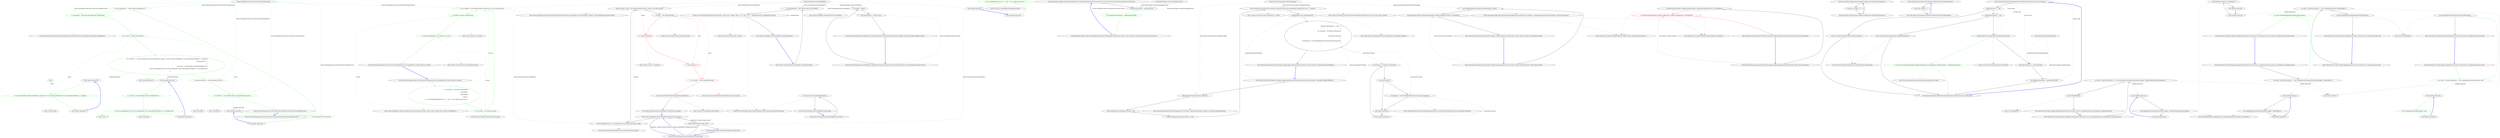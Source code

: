 digraph  {
d1 [cluster="Nancy.ViewEngines.Razor.Tests.RazorViewCompilerFixture.RazorViewCompilerFixture()", color=green, community=0, label="16: this.configuration = A.Fake<IRazorConfiguration>()", span="16-16"];
d41 [label="Nancy.ViewEngines.Razor.Tests.RazorViewCompilerFixture", span=""];
d0 [cluster="Nancy.ViewEngines.Razor.Tests.RazorViewCompilerFixture.RazorViewCompilerFixture()", label="Entry Nancy.ViewEngines.Razor.Tests.RazorViewCompilerFixture.RazorViewCompilerFixture()", span="14-14"];
d2 [cluster="Nancy.ViewEngines.Razor.Tests.RazorViewCompilerFixture.RazorViewCompilerFixture()", color=green, community=0, label="21: this.engine = new RazorViewEngine(this.configuration)", span="17-17"];
d8 [cluster="Unk.>", label="Entry Unk.>", span=""];
d3 [cluster="Nancy.ViewEngines.Razor.Tests.RazorViewCompilerFixture.RazorViewCompilerFixture()", color=green, community=0, label="16: var cache = A.Fake<IViewCache>()", span="19-19"];
d9 [cluster="Nancy.ViewEngines.Razor.RazorViewEngine.RazorViewEngine(Nancy.ViewEngines.Razor.IRazorConfiguration)", label="Entry Nancy.ViewEngines.Razor.RazorViewEngine.RazorViewEngine(Nancy.ViewEngines.Razor.IRazorConfiguration)", span="34-34"];
d4 [cluster="Nancy.ViewEngines.Razor.Tests.RazorViewCompilerFixture.RazorViewCompilerFixture()", color=green, community=0, label="14: A.CallTo(() => cache.GetOrAdd(A<ViewLocationResult>.Ignored, A<Func<ViewLocationResult, Func<NancyRazorViewBase>>>.Ignored))\r\n                .ReturnsLazily(x =>\r\n                {\r\n                    var result = x.GetArgument<ViewLocationResult>(0);\r\n                    return x.GetArgument<Func<ViewLocationResult, Func<NancyRazorViewBase>>>(1).Invoke(result);\r\n                })", span="20-25"];
d14 [cluster="lambda expression", color=green, community=0, label="15: cache.GetOrAdd(A<ViewLocationResult>.Ignored, A<Func<ViewLocationResult, Func<NancyRazorViewBase>>>.Ignored)", span="20-20"];
d6 [cluster="Nancy.ViewEngines.Razor.Tests.RazorViewCompilerFixture.RazorViewCompilerFixture()", color=green, community=0, label="10: A.CallTo(() => this.renderContext.ViewCache).Returns(cache)", span="28-28"];
d5 [cluster="Nancy.ViewEngines.Razor.Tests.RazorViewCompilerFixture.RazorViewCompilerFixture()", color=green, community=0, label="7: this.renderContext = A.Fake<IRenderContext>()", span="27-27"];
d10 [cluster="Unk.CallTo", label="Entry Unk.CallTo", span=""];
d11 [cluster="Unk.ReturnsLazily", label="Entry Unk.ReturnsLazily", span=""];
d13 [cluster="lambda expression", label="Entry lambda expression", span="20-20"];
d17 [cluster="lambda expression", label="Entry lambda expression", span="21-25"];
d42 [label=cache, span=""];
d15 [cluster="lambda expression", label="Exit lambda expression", span="20-20"];
d16 [cluster="Unk.GetOrAdd", label="Entry Unk.GetOrAdd", span=""];
d7 [cluster="Nancy.ViewEngines.Razor.Tests.RazorViewCompilerFixture.RazorViewCompilerFixture()", label="Exit Nancy.ViewEngines.Razor.Tests.RazorViewCompilerFixture.RazorViewCompilerFixture()", span="14-14"];
d12 [cluster="Unk.Returns", label="Entry Unk.Returns", span=""];
d22 [cluster="lambda expression", label="Entry lambda expression", span="28-28"];
d18 [cluster="lambda expression", color=green, community=0, label="4: var result = x.GetArgument<ViewLocationResult>(0)", span="23-23"];
d19 [cluster="lambda expression", color=green, community=0, label="4: return x.GetArgument<Func<ViewLocationResult, Func<NancyRazorViewBase>>>(1).Invoke(result);", span="24-24"];
d20 [cluster="lambda expression", label="Exit lambda expression", span="21-25"];
d21 [cluster="Unk.Invoke", label="Entry Unk.Invoke", span=""];
d23 [cluster="lambda expression", color=green, community=0, label="5: this.renderContext.ViewCache", span="28-28"];
d24 [cluster="lambda expression", label="Exit lambda expression", span="28-28"];
d26 [cluster="Nancy.ViewEngines.Razor.Tests.RazorViewCompilerFixture.GetCompiledView_should_render_to_stream()", color=green, community=0, label="2: var location = new ViewLocationResult(\r\n                string.Empty,\r\n                string.Empty,\r\n                ''cshtml'',\r\n                () => new StringReader(@''@{var x = ''''test'''';}<h1>Hello Mr. @x</h1>'')\r\n            )", span="35-40"];
d25 [cluster="Nancy.ViewEngines.Razor.Tests.RazorViewCompilerFixture.GetCompiledView_should_render_to_stream()", label="Entry Nancy.ViewEngines.Razor.Tests.RazorViewCompilerFixture.GetCompiledView_should_render_to_stream()", span="32-32"];
d27 [cluster="Nancy.ViewEngines.Razor.Tests.RazorViewCompilerFixture.GetCompiledView_should_render_to_stream()", color=green, community=0, label="12: var stream = new MemoryStream()", span="42-42"];
d32 [cluster="Nancy.ViewEngines.ViewLocationResult.ViewLocationResult(string, string, string, System.Func<System.IO.TextReader>)", label="Entry Nancy.ViewEngines.ViewLocationResult.ViewLocationResult(string, string, string, System.Func<System.IO.TextReader>)", span="17-17"];
d28 [cluster="Nancy.ViewEngines.Razor.Tests.RazorViewCompilerFixture.GetCompiledView_should_render_to_stream()", color=green, community=0, label="22: var response = this.engine.RenderView(location, null, this.renderContext)", span="45-45"];
d33 [cluster="System.IO.MemoryStream.MemoryStream()", label="Entry System.IO.MemoryStream.MemoryStream()", span="0-0"];
d29 [cluster="Nancy.ViewEngines.Razor.Tests.RazorViewCompilerFixture.GetCompiledView_should_render_to_stream()", color=green, community=0, label="13: response.Contents.Invoke(stream)", span="46-46"];
d30 [cluster="Nancy.ViewEngines.Razor.Tests.RazorViewCompilerFixture.GetCompiledView_should_render_to_stream()", color=green, community=0, label="22: stream.ShouldEqual(''<h1>Hello Mr. test</h1>'')", span="49-49"];
d34 [cluster="Nancy.ViewEngines.Razor.RazorViewEngine.RenderView(Nancy.ViewEngines.ViewLocationResult, dynamic, Nancy.ViewEngines.IRenderContext)", label="Entry Nancy.ViewEngines.Razor.RazorViewEngine.RenderView(Nancy.ViewEngines.ViewLocationResult, dynamic, Nancy.ViewEngines.IRenderContext)", span="197-197"];
d35 [cluster="System.Action<T>.Invoke(T)", label="Entry System.Action<T>.Invoke(T)", span="0-0"];
d31 [cluster="Nancy.ViewEngines.Razor.Tests.RazorViewCompilerFixture.GetCompiledView_should_render_to_stream()", label="Exit Nancy.ViewEngines.Razor.Tests.RazorViewCompilerFixture.GetCompiledView_should_render_to_stream()", span="32-32"];
d36 [cluster="System.IO.MemoryStream.ShouldEqual(string)", label="Entry System.IO.MemoryStream.ShouldEqual(string)", span="162-162"];
d38 [cluster="lambda expression", color=green, community=0, label="2: new StringReader(@''@{var x = ''''test'''';}<h1>Hello Mr. @x</h1>'')", span="39-39"];
d37 [cluster="lambda expression", label="Entry lambda expression", span="39-39"];
d39 [cluster="lambda expression", label="Exit lambda expression", span="39-39"];
d40 [cluster="System.IO.StringReader.StringReader(string)", label="Entry System.IO.StringReader.StringReader(string)", span="0-0"];
m0_0 [cluster="Nancy.Bootstrapper.CollectionTypeRegistration.CollectionTypeRegistration(System.Type, System.Collections.Generic.IEnumerable<System.Type>)", file="CollectionTypeRegistration.cs", label="Entry Nancy.Bootstrapper.CollectionTypeRegistration.CollectionTypeRegistration(System.Type, System.Collections.Generic.IEnumerable<System.Type>)", span="19-19"];
m0_1 [cluster="Nancy.Bootstrapper.CollectionTypeRegistration.CollectionTypeRegistration(System.Type, System.Collections.Generic.IEnumerable<System.Type>)", file="CollectionTypeRegistration.cs", label="this.RegistrationType = registrationType", span="21-21"];
m0_2 [cluster="Nancy.Bootstrapper.CollectionTypeRegistration.CollectionTypeRegistration(System.Type, System.Collections.Generic.IEnumerable<System.Type>)", color=green, community=0, file="CollectionTypeRegistration.cs", label="11: this.ImplementationTypes = implementationTypes", span="22-22"];
m0_3 [cluster="Nancy.Bootstrapper.CollectionTypeRegistration.CollectionTypeRegistration(System.Type, System.Collections.Generic.IEnumerable<System.Type>)", file="CollectionTypeRegistration.cs", label="Exit Nancy.Bootstrapper.CollectionTypeRegistration.CollectionTypeRegistration(System.Type, System.Collections.Generic.IEnumerable<System.Type>)", span="19-19"];
m0_4 [file="CollectionTypeRegistration.cs", label="Nancy.Bootstrapper.CollectionTypeRegistration", span=""];
m3_21 [cluster="System.Collections.Generic.ICollection<T>.Add(T)", file="DemoBootstrapper.cs", label="Entry System.Collections.Generic.ICollection<T>.Add(T)", span="0-0"];
m3_11 [cluster="Nancy.Demo.Hosting.Aspnet.DemoBootstrapper.ApplicationStartup(Nancy.TinyIoc.TinyIoCContainer, Nancy.Bootstrapper.IPipelines)", file="DemoBootstrapper.cs", label="Entry Nancy.Demo.Hosting.Aspnet.DemoBootstrapper.ApplicationStartup(Nancy.TinyIoc.TinyIoCContainer, Nancy.Bootstrapper.IPipelines)", span="38-38"];
m3_12 [cluster="Nancy.Demo.Hosting.Aspnet.DemoBootstrapper.ApplicationStartup(Nancy.TinyIoc.TinyIoCContainer, Nancy.Bootstrapper.IPipelines)", file="DemoBootstrapper.cs", label="base.ApplicationStartup(container, pipelines)", span="40-40"];
m3_16 [cluster="Nancy.Demo.Hosting.Aspnet.DemoBootstrapper.ApplicationStartup(Nancy.TinyIoc.TinyIoCContainer, Nancy.Bootstrapper.IPipelines)", file="DemoBootstrapper.cs", label="CookieBasedSessions.Enable(pipelines)", span="47-47"];
m3_17 [cluster="Nancy.Demo.Hosting.Aspnet.DemoBootstrapper.ApplicationStartup(Nancy.TinyIoc.TinyIoCContainer, Nancy.Bootstrapper.IPipelines)", file="DemoBootstrapper.cs", label="pipelines.AfterRequest += (ctx) =>\r\n            {\r\n                var username = ctx.Request.Query.pirate;\r\n\r\n                if (username.HasValue)\r\n                {\r\n                    ctx.Response = new HereBeAResponseYouScurvyDog(ctx.Response);\r\n                }\r\n            }", span="49-57"];
m3_13 [cluster="Nancy.Demo.Hosting.Aspnet.DemoBootstrapper.ApplicationStartup(Nancy.TinyIoc.TinyIoCContainer, Nancy.Bootstrapper.IPipelines)", file="DemoBootstrapper.cs", label="StaticConfiguration.EnableRequestTracing = true", span="42-42"];
m3_14 [cluster="Nancy.Demo.Hosting.Aspnet.DemoBootstrapper.ApplicationStartup(Nancy.TinyIoc.TinyIoCContainer, Nancy.Bootstrapper.IPipelines)", file="DemoBootstrapper.cs", label="StaticConfiguration.DisableErrorTraces = false", span="43-43"];
m3_15 [cluster="Nancy.Demo.Hosting.Aspnet.DemoBootstrapper.ApplicationStartup(Nancy.TinyIoc.TinyIoCContainer, Nancy.Bootstrapper.IPipelines)", file="DemoBootstrapper.cs", label="this.Conventions.StaticContentsConventions.Add(StaticContentConventionBuilder.AddDirectory(''moo'', ''Content''))", span="45-45"];
m3_18 [cluster="Nancy.Demo.Hosting.Aspnet.DemoBootstrapper.ApplicationStartup(Nancy.TinyIoc.TinyIoCContainer, Nancy.Bootstrapper.IPipelines)", file="DemoBootstrapper.cs", label="Exit Nancy.Demo.Hosting.Aspnet.DemoBootstrapper.ApplicationStartup(Nancy.TinyIoc.TinyIoCContainer, Nancy.Bootstrapper.IPipelines)", span="38-38"];
m3_32 [cluster="Nancy.Demo.Hosting.Aspnet.MyRazorConfiguration.GetDefaultNamespaces()", file="DemoBootstrapper.cs", label="Entry Nancy.Demo.Hosting.Aspnet.MyRazorConfiguration.GetDefaultNamespaces()", span="76-76"];
m3_33 [cluster="Nancy.Demo.Hosting.Aspnet.MyRazorConfiguration.GetDefaultNamespaces()", file="DemoBootstrapper.cs", label="return new string[] { };", span="78-78"];
m3_34 [cluster="Nancy.Demo.Hosting.Aspnet.MyRazorConfiguration.GetDefaultNamespaces()", file="DemoBootstrapper.cs", label="Exit Nancy.Demo.Hosting.Aspnet.MyRazorConfiguration.GetDefaultNamespaces()", span="76-76"];
m3_22 [cluster="Nancy.Session.CookieBasedSessions.Enable(Nancy.Bootstrapper.IPipelines)", file="DemoBootstrapper.cs", label="Entry Nancy.Session.CookieBasedSessions.Enable(Nancy.Bootstrapper.IPipelines)", span="79-79"];
m3_19 [cluster="Nancy.Bootstrapper.NancyBootstrapperBase<TContainer>.ApplicationStartup(TContainer, Nancy.Bootstrapper.IPipelines)", file="DemoBootstrapper.cs", label="Entry Nancy.Bootstrapper.NancyBootstrapperBase<TContainer>.ApplicationStartup(TContainer, Nancy.Bootstrapper.IPipelines)", span="418-418"];
m3_20 [cluster="Nancy.Conventions.StaticContentConventionBuilder.AddDirectory(string, string, params string[])", file="DemoBootstrapper.cs", label="Entry Nancy.Conventions.StaticContentConventionBuilder.AddDirectory(string, string, params string[])", span="31-31"];
m3_28 [cluster="Nancy.Demo.Hosting.Aspnet.HereBeAResponseYouScurvyDog.HereBeAResponseYouScurvyDog(Nancy.Response)", file="DemoBootstrapper.cs", label="Entry Nancy.Demo.Hosting.Aspnet.HereBeAResponseYouScurvyDog.HereBeAResponseYouScurvyDog(Nancy.Response)", span="12-12"];
m3_4 [cluster="Nancy.TinyIoc.TinyIoCContainer.Register<RegisterType, RegisterImplementation>()", file="DemoBootstrapper.cs", label="Entry Nancy.TinyIoc.TinyIoCContainer.Register<RegisterType, RegisterImplementation>()", span="1018-1018"];
m3_0 [cluster="Nancy.Demo.Hosting.Aspnet.DemoBootstrapper.ConfigureApplicationContainer(Nancy.TinyIoc.TinyIoCContainer)", file="DemoBootstrapper.cs", label="Entry Nancy.Demo.Hosting.Aspnet.DemoBootstrapper.ConfigureApplicationContainer(Nancy.TinyIoc.TinyIoCContainer)", span="23-23"];
m3_1 [cluster="Nancy.Demo.Hosting.Aspnet.DemoBootstrapper.ConfigureApplicationContainer(Nancy.TinyIoc.TinyIoCContainer)", file="DemoBootstrapper.cs", label="existingContainer.Register<IApplicationDependency, ApplicationDependencyClass>().AsSingleton()", span="27-27"];
m3_2 [cluster="Nancy.Demo.Hosting.Aspnet.DemoBootstrapper.ConfigureApplicationContainer(Nancy.TinyIoc.TinyIoCContainer)", color=red, community=0, file="DemoBootstrapper.cs", label="15: existingContainer.Register<IRazorConfiguration, MyRazorConfiguration>().AsSingleton()", span="28-28"];
m3_3 [cluster="Nancy.Demo.Hosting.Aspnet.DemoBootstrapper.ConfigureApplicationContainer(Nancy.TinyIoc.TinyIoCContainer)", file="DemoBootstrapper.cs", label="Exit Nancy.Demo.Hosting.Aspnet.DemoBootstrapper.ConfigureApplicationContainer(Nancy.TinyIoc.TinyIoCContainer)", span="23-23"];
m3_29 [cluster="Nancy.Demo.Hosting.Aspnet.MyRazorConfiguration.GetAssemblyNames()", file="DemoBootstrapper.cs", label="Entry Nancy.Demo.Hosting.Aspnet.MyRazorConfiguration.GetAssemblyNames()", span="71-71"];
m3_30 [cluster="Nancy.Demo.Hosting.Aspnet.MyRazorConfiguration.GetAssemblyNames()", file="DemoBootstrapper.cs", label="return new string[] { };", span="73-73"];
m3_31 [cluster="Nancy.Demo.Hosting.Aspnet.MyRazorConfiguration.GetAssemblyNames()", file="DemoBootstrapper.cs", label="Exit Nancy.Demo.Hosting.Aspnet.MyRazorConfiguration.GetAssemblyNames()", span="71-71"];
m3_10 [cluster="Nancy.Bootstrapper.NancyBootstrapperWithRequestContainerBase<TContainer>.ConfigureRequestContainer(TContainer, Nancy.NancyContext)", file="DemoBootstrapper.cs", label="Entry Nancy.Bootstrapper.NancyBootstrapperWithRequestContainerBase<TContainer>.ConfigureRequestContainer(TContainer, Nancy.NancyContext)", span="108-108"];
m3_23 [cluster="lambda expression", file="DemoBootstrapper.cs", label="Entry lambda expression", span="49-57"];
m3_24 [cluster="lambda expression", file="DemoBootstrapper.cs", label="var username = ctx.Request.Query.pirate", span="51-51"];
m3_26 [cluster="lambda expression", file="DemoBootstrapper.cs", label="ctx.Response = new HereBeAResponseYouScurvyDog(ctx.Response)", span="55-55"];
m3_25 [cluster="lambda expression", file="DemoBootstrapper.cs", label="username.HasValue", span="53-53"];
m3_27 [cluster="lambda expression", file="DemoBootstrapper.cs", label="Exit lambda expression", span="49-57"];
m3_5 [cluster="Nancy.TinyIoc.TinyIoCContainer.RegisterOptions.AsSingleton()", file="DemoBootstrapper.cs", label="Entry Nancy.TinyIoc.TinyIoCContainer.RegisterOptions.AsSingleton()", span="592-592"];
m3_6 [cluster="Nancy.Demo.Hosting.Aspnet.DemoBootstrapper.ConfigureRequestContainer(Nancy.TinyIoc.TinyIoCContainer, Nancy.NancyContext)", file="DemoBootstrapper.cs", label="Entry Nancy.Demo.Hosting.Aspnet.DemoBootstrapper.ConfigureRequestContainer(Nancy.TinyIoc.TinyIoCContainer, Nancy.NancyContext)", span="31-31"];
m3_7 [cluster="Nancy.Demo.Hosting.Aspnet.DemoBootstrapper.ConfigureRequestContainer(Nancy.TinyIoc.TinyIoCContainer, Nancy.NancyContext)", file="DemoBootstrapper.cs", label="base.ConfigureRequestContainer(existingContainer, context)", span="33-33"];
m3_8 [cluster="Nancy.Demo.Hosting.Aspnet.DemoBootstrapper.ConfigureRequestContainer(Nancy.TinyIoc.TinyIoCContainer, Nancy.NancyContext)", file="DemoBootstrapper.cs", label="existingContainer.Register<IRequestDependency, RequestDependencyClass>().AsSingleton()", span="35-35"];
m3_9 [cluster="Nancy.Demo.Hosting.Aspnet.DemoBootstrapper.ConfigureRequestContainer(Nancy.TinyIoc.TinyIoCContainer, Nancy.NancyContext)", file="DemoBootstrapper.cs", label="Exit Nancy.Demo.Hosting.Aspnet.DemoBootstrapper.ConfigureRequestContainer(Nancy.TinyIoc.TinyIoCContainer, Nancy.NancyContext)", span="31-31"];
m3_35 [file="DemoBootstrapper.cs", label="Nancy.Demo.Hosting.Aspnet.DemoBootstrapper", span=""];
m4_30 [cluster="Nancy.ViewEngines.IRenderContext.GetCsrfToken()", file="InstanceRegistration.cs", label="Entry Nancy.ViewEngines.IRenderContext.GetCsrfToken()", span="44-44"];
m4_7 [cluster="Nancy.ViewEngines.Razor.HtmlHelpers.Partial(string, dynamic)", file="InstanceRegistration.cs", label="Entry Nancy.ViewEngines.Razor.HtmlHelpers.Partial(string, dynamic)", span="27-27"];
m4_8 [cluster="Nancy.ViewEngines.Razor.HtmlHelpers.Partial(string, dynamic)", file="InstanceRegistration.cs", label="ViewLocationResult view = this.renderContext.LocateView(viewName, model)", span="29-29"];
m4_9 [cluster="Nancy.ViewEngines.Razor.HtmlHelpers.Partial(string, dynamic)", file="InstanceRegistration.cs", label="Action<Stream> action = this.engine.RenderView(view, model, this.renderContext)", span="31-31"];
m4_10 [cluster="Nancy.ViewEngines.Razor.HtmlHelpers.Partial(string, dynamic)", file="InstanceRegistration.cs", label="var mem = new MemoryStream()", span="32-32"];
m4_11 [cluster="Nancy.ViewEngines.Razor.HtmlHelpers.Partial(string, dynamic)", color=red, community=0, file="InstanceRegistration.cs", label="22: action.Invoke(mem)", span="34-34"];
m4_12 [cluster="Nancy.ViewEngines.Razor.HtmlHelpers.Partial(string, dynamic)", color=red, community=0, file="InstanceRegistration.cs", label="17: mem.Position = 0", span="35-35"];
m4_13 [cluster="Nancy.ViewEngines.Razor.HtmlHelpers.Partial(string, dynamic)", color=red, community=0, file="InstanceRegistration.cs", label="22: var reader = new StreamReader(mem)", span="37-37"];
m4_14 [cluster="Nancy.ViewEngines.Razor.HtmlHelpers.Partial(string, dynamic)", file="InstanceRegistration.cs", label="return new NonEncodedHtmlString(reader.ReadToEnd());", span="39-39"];
m4_15 [cluster="Nancy.ViewEngines.Razor.HtmlHelpers.Partial(string, dynamic)", file="InstanceRegistration.cs", label="Exit Nancy.ViewEngines.Razor.HtmlHelpers.Partial(string, dynamic)", span="27-27"];
m4_20 [cluster="System.IO.StreamReader.StreamReader(System.IO.Stream)", file="InstanceRegistration.cs", label="Entry System.IO.StreamReader.StreamReader(System.IO.Stream)", span="0-0"];
m4_23 [cluster="Nancy.ViewEngines.Razor.HtmlHelpers.Raw(string)", file="InstanceRegistration.cs", label="Entry Nancy.ViewEngines.Razor.HtmlHelpers.Raw(string)", span="42-42"];
m4_24 [cluster="Nancy.ViewEngines.Razor.HtmlHelpers.Raw(string)", file="InstanceRegistration.cs", label="return new NonEncodedHtmlString(text);", span="44-44"];
m4_25 [cluster="Nancy.ViewEngines.Razor.HtmlHelpers.Raw(string)", file="InstanceRegistration.cs", label="Exit Nancy.ViewEngines.Razor.HtmlHelpers.Raw(string)", span="42-42"];
m4_26 [cluster="Nancy.ViewEngines.Razor.HtmlHelpers.AntiForgeryToken()", file="InstanceRegistration.cs", label="Entry Nancy.ViewEngines.Razor.HtmlHelpers.AntiForgeryToken()", span="47-47"];
m4_27 [cluster="Nancy.ViewEngines.Razor.HtmlHelpers.AntiForgeryToken()", file="InstanceRegistration.cs", label="var tokenKeyValue = this.renderContext.GetCsrfToken()", span="49-49"];
m4_28 [cluster="Nancy.ViewEngines.Razor.HtmlHelpers.AntiForgeryToken()", file="InstanceRegistration.cs", label="return new NonEncodedHtmlString(String.Format(''<input type=\''hidden\'' name=\''{0}\'' value=\''{1}\'''', tokenKeyValue.Key, tokenKeyValue.Value));", span="51-51"];
m4_29 [cluster="Nancy.ViewEngines.Razor.HtmlHelpers.AntiForgeryToken()", file="InstanceRegistration.cs", label="Exit Nancy.ViewEngines.Razor.HtmlHelpers.AntiForgeryToken()", span="47-47"];
m4_31 [cluster="string.Format(string, object, object)", file="InstanceRegistration.cs", label="Entry string.Format(string, object, object)", span="0-0"];
m4_21 [cluster="Nancy.ViewEngines.Razor.NonEncodedHtmlString.NonEncodedHtmlString(string)", file="InstanceRegistration.cs", label="Entry Nancy.ViewEngines.Razor.NonEncodedHtmlString.NonEncodedHtmlString(string)", span="15-15"];
m4_22 [cluster="System.IO.StreamReader.ReadToEnd()", file="InstanceRegistration.cs", label="Entry System.IO.StreamReader.ReadToEnd()", span="0-0"];
m4_19 [cluster="System.Action<T>.Invoke(T)", file="InstanceRegistration.cs", label="Entry System.Action<T>.Invoke(T)", span="0-0"];
m4_16 [cluster="Nancy.ViewEngines.IRenderContext.LocateView(string, dynamic)", file="InstanceRegistration.cs", label="Entry Nancy.ViewEngines.IRenderContext.LocateView(string, dynamic)", span="36-36"];
m4_0 [cluster="Nancy.ViewEngines.Razor.HtmlHelpers.HtmlHelpers(Nancy.ViewEngines.Razor.RazorViewEngine, Nancy.ViewEngines.IRenderContext)", file="InstanceRegistration.cs", label="Entry Nancy.ViewEngines.Razor.HtmlHelpers.HtmlHelpers(Nancy.ViewEngines.Razor.RazorViewEngine, Nancy.ViewEngines.IRenderContext)", span="16-16"];
m4_1 [cluster="Nancy.ViewEngines.Razor.HtmlHelpers.HtmlHelpers(Nancy.ViewEngines.Razor.RazorViewEngine, Nancy.ViewEngines.IRenderContext)", file="InstanceRegistration.cs", label="this.engine = engine", span="18-18"];
m4_2 [cluster="Nancy.ViewEngines.Razor.HtmlHelpers.HtmlHelpers(Nancy.ViewEngines.Razor.RazorViewEngine, Nancy.ViewEngines.IRenderContext)", file="InstanceRegistration.cs", label="this.renderContext = renderContext", span="19-19"];
m4_3 [cluster="Nancy.ViewEngines.Razor.HtmlHelpers.HtmlHelpers(Nancy.ViewEngines.Razor.RazorViewEngine, Nancy.ViewEngines.IRenderContext)", file="InstanceRegistration.cs", label="Exit Nancy.ViewEngines.Razor.HtmlHelpers.HtmlHelpers(Nancy.ViewEngines.Razor.RazorViewEngine, Nancy.ViewEngines.IRenderContext)", span="16-16"];
m4_4 [cluster="Nancy.ViewEngines.Razor.HtmlHelpers.Partial(string)", file="InstanceRegistration.cs", label="Entry Nancy.ViewEngines.Razor.HtmlHelpers.Partial(string)", span="22-22"];
m4_5 [cluster="Nancy.ViewEngines.Razor.HtmlHelpers.Partial(string)", file="InstanceRegistration.cs", label="return this.Partial(viewName, null);", span="24-24"];
m4_6 [cluster="Nancy.ViewEngines.Razor.HtmlHelpers.Partial(string)", file="InstanceRegistration.cs", label="Exit Nancy.ViewEngines.Razor.HtmlHelpers.Partial(string)", span="22-22"];
m4_18 [cluster="System.IO.MemoryStream.MemoryStream()", file="InstanceRegistration.cs", label="Entry System.IO.MemoryStream.MemoryStream()", span="0-0"];
m4_32 [file="InstanceRegistration.cs", label="Nancy.ViewEngines.Razor.HtmlHelpers", span=""];
m7_0 [cluster="Nancy.Bootstrapper.TypeRegistration.TypeRegistration(System.Type, System.Type)", file="TypeRegistration.cs", label="Entry Nancy.Bootstrapper.TypeRegistration.TypeRegistration(System.Type, System.Type)", span="14-14"];
m7_6 [cluster="Nancy.Bootstrapper.TypeRegistration.TypeRegistration(System.Type, System.Type)", color=green, community=0, file="TypeRegistration.cs", label="17: throw new ArgumentException(''implementationType must implement registrationType'', ''implementationType'');", span="28-28"];
m7_5 [cluster="Nancy.Bootstrapper.TypeRegistration.TypeRegistration(System.Type, System.Type)", file="TypeRegistration.cs", label="!registrationType.IsAssignableFrom(implementationType)", span="26-26"];
m7_3 [cluster="Nancy.Bootstrapper.TypeRegistration.TypeRegistration(System.Type, System.Type)", file="TypeRegistration.cs", label="implementationType == null", span="21-21"];
m7_7 [cluster="Nancy.Bootstrapper.TypeRegistration.TypeRegistration(System.Type, System.Type)", file="TypeRegistration.cs", label="this.RegistrationType = registrationType", span="31-31"];
m7_8 [cluster="Nancy.Bootstrapper.TypeRegistration.TypeRegistration(System.Type, System.Type)", file="TypeRegistration.cs", label="this.ImplementationType = implementationType", span="32-32"];
m7_2 [cluster="Nancy.Bootstrapper.TypeRegistration.TypeRegistration(System.Type, System.Type)", file="TypeRegistration.cs", label="throw new ArgumentNullException(''registrationType'');", span="18-18"];
m7_4 [cluster="Nancy.Bootstrapper.TypeRegistration.TypeRegistration(System.Type, System.Type)", file="TypeRegistration.cs", label="throw new ArgumentNullException(''implementationType'');", span="23-23"];
m7_1 [cluster="Nancy.Bootstrapper.TypeRegistration.TypeRegistration(System.Type, System.Type)", file="TypeRegistration.cs", label="registrationType == null", span="16-16"];
m7_9 [cluster="Nancy.Bootstrapper.TypeRegistration.TypeRegistration(System.Type, System.Type)", file="TypeRegistration.cs", label="Exit Nancy.Bootstrapper.TypeRegistration.TypeRegistration(System.Type, System.Type)", span="14-14"];
m7_11 [cluster="System.Type.IsAssignableFrom(System.Type)", file="TypeRegistration.cs", label="Entry System.Type.IsAssignableFrom(System.Type)", span="0-0"];
m7_12 [cluster="System.ArgumentException.ArgumentException(string, string)", file="TypeRegistration.cs", label="Entry System.ArgumentException.ArgumentException(string, string)", span="0-0"];
m7_10 [cluster="System.ArgumentNullException.ArgumentNullException(string)", file="TypeRegistration.cs", label="Entry System.ArgumentNullException.ArgumentNullException(string)", span="0-0"];
m7_13 [file="TypeRegistration.cs", label="Nancy.Bootstrapper.TypeRegistration", span=""];
m8_4 [cluster="Unk.Exception", file="TypeRegistrationFixture.cs", label="Entry Unk.Exception", span=""];
m8_24 [cluster="Nancy.Tests.Unit.Bootstrapper.TypeRegistrationFixture.Should_not_throw_if_implementation_type_implements_registration_type()", file="TypeRegistrationFixture.cs", label="Entry Nancy.Tests.Unit.Bootstrapper.TypeRegistrationFixture.Should_not_throw_if_implementation_type_implements_registration_type()", span="35-35"];
m8_25 [cluster="Nancy.Tests.Unit.Bootstrapper.TypeRegistrationFixture.Should_not_throw_if_implementation_type_implements_registration_type()", file="TypeRegistrationFixture.cs", label="var result = Record.Exception(() => new TypeRegistration(typeof(INancyBootstrapper), typeof(DefaultNancyBootstrapper)))", span="37-37"];
m8_26 [cluster="Nancy.Tests.Unit.Bootstrapper.TypeRegistrationFixture.Should_not_throw_if_implementation_type_implements_registration_type()", file="TypeRegistrationFixture.cs", label="result.ShouldBeNull()", span="39-39"];
m8_27 [cluster="Nancy.Tests.Unit.Bootstrapper.TypeRegistrationFixture.Should_not_throw_if_implementation_type_implements_registration_type()", file="TypeRegistrationFixture.cs", label="Exit Nancy.Tests.Unit.Bootstrapper.TypeRegistrationFixture.Should_not_throw_if_implementation_type_implements_registration_type()", span="35-35"];
m8_9 [cluster="Nancy.Bootstrapper.TypeRegistration.TypeRegistration(System.Type, System.Type)", file="TypeRegistrationFixture.cs", label="Entry Nancy.Bootstrapper.TypeRegistration.TypeRegistration(System.Type, System.Type)", span="14-14"];
m8_0 [cluster="Nancy.Tests.Unit.Bootstrapper.TypeRegistrationFixture.Should_throw_if_registration_type_null()", file="TypeRegistrationFixture.cs", label="Entry Nancy.Tests.Unit.Bootstrapper.TypeRegistrationFixture.Should_throw_if_registration_type_null()", span="11-11"];
m8_1 [cluster="Nancy.Tests.Unit.Bootstrapper.TypeRegistrationFixture.Should_throw_if_registration_type_null()", file="TypeRegistrationFixture.cs", label="var result = Record.Exception(() => new TypeRegistration(null, typeof(object)))", span="13-13"];
m8_2 [cluster="Nancy.Tests.Unit.Bootstrapper.TypeRegistrationFixture.Should_throw_if_registration_type_null()", file="TypeRegistrationFixture.cs", label="result.ShouldBeOfType(typeof(ArgumentNullException))", span="15-15"];
m8_3 [cluster="Nancy.Tests.Unit.Bootstrapper.TypeRegistrationFixture.Should_throw_if_registration_type_null()", file="TypeRegistrationFixture.cs", label="Exit Nancy.Tests.Unit.Bootstrapper.TypeRegistrationFixture.Should_throw_if_registration_type_null()", span="11-11"];
m8_17 [cluster="Nancy.Tests.Unit.Bootstrapper.TypeRegistrationFixture.Should_throw_if_implementation_type_does_not_implement_registration_type()", file="TypeRegistrationFixture.cs", label="Entry Nancy.Tests.Unit.Bootstrapper.TypeRegistrationFixture.Should_throw_if_implementation_type_does_not_implement_registration_type()", span="27-27"];
m8_18 [cluster="Nancy.Tests.Unit.Bootstrapper.TypeRegistrationFixture.Should_throw_if_implementation_type_does_not_implement_registration_type()", file="TypeRegistrationFixture.cs", label="var result = Record.Exception(() => new TypeRegistration(typeof(INancyBootstrapper), typeof(object)))", span="29-29"];
m8_19 [cluster="Nancy.Tests.Unit.Bootstrapper.TypeRegistrationFixture.Should_throw_if_implementation_type_does_not_implement_registration_type()", color=green, community=0, file="TypeRegistrationFixture.cs", label="13: result.ShouldBeOfType(typeof(ArgumentException))", span="31-31"];
m8_20 [cluster="Nancy.Tests.Unit.Bootstrapper.TypeRegistrationFixture.Should_throw_if_implementation_type_does_not_implement_registration_type()", file="TypeRegistrationFixture.cs", label="Exit Nancy.Tests.Unit.Bootstrapper.TypeRegistrationFixture.Should_throw_if_implementation_type_does_not_implement_registration_type()", span="27-27"];
m8_29 [cluster="lambda expression", file="TypeRegistrationFixture.cs", label="Entry lambda expression", span="37-37"];
m8_6 [cluster="lambda expression", file="TypeRegistrationFixture.cs", label="Entry lambda expression", span="13-13"];
m8_7 [cluster="lambda expression", file="TypeRegistrationFixture.cs", label="new TypeRegistration(null, typeof(object))", span="13-13"];
m8_8 [cluster="lambda expression", file="TypeRegistrationFixture.cs", label="Exit lambda expression", span="13-13"];
m8_14 [cluster="lambda expression", file="TypeRegistrationFixture.cs", label="Entry lambda expression", span="21-21"];
m8_15 [cluster="lambda expression", color=green, community=0, file="TypeRegistrationFixture.cs", label="0: new TypeRegistration(typeof(object), null)", span="21-21"];
m8_16 [cluster="lambda expression", file="TypeRegistrationFixture.cs", label="Exit lambda expression", span="21-21"];
m8_21 [cluster="lambda expression", file="TypeRegistrationFixture.cs", label="Entry lambda expression", span="29-29"];
m8_22 [cluster="lambda expression", file="TypeRegistrationFixture.cs", label="new TypeRegistration(typeof(INancyBootstrapper), typeof(object))", span="29-29"];
m8_23 [cluster="lambda expression", file="TypeRegistrationFixture.cs", label="Exit lambda expression", span="29-29"];
m8_30 [cluster="lambda expression", file="TypeRegistrationFixture.cs", label="new TypeRegistration(typeof(INancyBootstrapper), typeof(DefaultNancyBootstrapper))", span="37-37"];
m8_31 [cluster="lambda expression", file="TypeRegistrationFixture.cs", label="Exit lambda expression", span="37-37"];
m8_28 [cluster="Unk.ShouldBeNull", file="TypeRegistrationFixture.cs", label="Entry Unk.ShouldBeNull", span=""];
m8_5 [cluster="Unk.ShouldBeOfType", file="TypeRegistrationFixture.cs", label="Entry Unk.ShouldBeOfType", span=""];
m8_10 [cluster="Nancy.Tests.Unit.Bootstrapper.TypeRegistrationFixture.Should_throw_if_implementation_type_null()", file="TypeRegistrationFixture.cs", label="Entry Nancy.Tests.Unit.Bootstrapper.TypeRegistrationFixture.Should_throw_if_implementation_type_null()", span="19-19"];
m8_11 [cluster="Nancy.Tests.Unit.Bootstrapper.TypeRegistrationFixture.Should_throw_if_implementation_type_null()", color=green, community=0, file="TypeRegistrationFixture.cs", label="3: var result = Record.Exception(() => new TypeRegistration(typeof(object), null))", span="21-21"];
m8_12 [cluster="Nancy.Tests.Unit.Bootstrapper.TypeRegistrationFixture.Should_throw_if_implementation_type_null()", file="TypeRegistrationFixture.cs", label="result.ShouldBeOfType(typeof(ArgumentNullException))", span="23-23"];
m8_13 [cluster="Nancy.Tests.Unit.Bootstrapper.TypeRegistrationFixture.Should_throw_if_implementation_type_null()", file="TypeRegistrationFixture.cs", label="Exit Nancy.Tests.Unit.Bootstrapper.TypeRegistrationFixture.Should_throw_if_implementation_type_null()", span="19-19"];
d1 -> d2  [color=green, key=0, style=solid];
d1 -> d8  [color=green, key=2, style=dotted];
d41 -> d1  [color=green, key=1, label="Nancy.ViewEngines.Razor.Tests.RazorViewCompilerFixture", style=dashed];
d41 -> d2  [color=green, key=1, label="Nancy.ViewEngines.Razor.Tests.RazorViewCompilerFixture", style=dashed];
d41 -> d6  [color=green, key=1, label="Nancy.ViewEngines.Razor.Tests.RazorViewCompilerFixture", style=dashed];
d41 -> d5  [color=green, key=1, label="Nancy.ViewEngines.Razor.Tests.RazorViewCompilerFixture", style=dashed];
d41 -> d23  [color=green, key=1, label="Nancy.ViewEngines.Razor.Tests.RazorViewCompilerFixture", style=dashed];
d41 -> d28  [color=green, key=1, label="Nancy.ViewEngines.Razor.Tests.RazorViewCompilerFixture", style=dashed];
d0 -> d1  [color=green, key=0, style=solid];
d2 -> d3  [color=green, key=0, style=solid];
d2 -> d9  [color=green, key=2, style=dotted];
d3 -> d4  [color=green, key=0, style=solid];
d3 -> d8  [color=green, key=2, style=dotted];
d3 -> d14  [color=green, key=1, label=cache, style=dashed];
d3 -> d6  [color=green, key=1, label=cache, style=dashed];
d4 -> d5  [color=green, key=0, style=solid];
d4 -> d10  [color=green, key=2, style=dotted];
d4 -> d11  [color=green, key=2, style=dotted];
d4 -> d13  [color=green, key=1, label="lambda expression", style=dashed];
d4 -> d17  [color=green, key=1, label="lambda expression", style=dashed];
d14 -> d15  [color=green, key=0, style=solid];
d14 -> d16  [color=green, key=2, style=dotted];
d6 -> d7  [color=green, key=0, style=solid];
d6 -> d10  [color=green, key=2, style=dotted];
d6 -> d12  [color=green, key=2, style=dotted];
d6 -> d22  [color=green, key=1, label="lambda expression", style=dashed];
d5 -> d6  [color=green, key=0, style=solid];
d5 -> d8  [color=green, key=2, style=dotted];
d13 -> d14  [color=green, key=0, style=solid];
d17 -> d18  [color=green, key=0, style=solid];
d17 -> d19  [color=green, key=1, label="?", style=dashed];
d42 -> d14  [color=green, key=1, label=cache, style=dashed];
d15 -> d13  [color=blue, key=0, style=bold];
d7 -> d0  [color=blue, key=0, style=bold];
d22 -> d23  [color=green, key=0, style=solid];
d18 -> d19  [color=green, key=0, style=solid];
d18 -> d8  [color=green, key=2, style=dotted];
d19 -> d20  [color=green, key=0, style=solid];
d19 -> d8  [color=green, key=2, style=dotted];
d19 -> d21  [color=green, key=2, style=dotted];
d20 -> d17  [color=blue, key=0, style=bold];
d23 -> d24  [color=green, key=0, style=solid];
d24 -> d22  [color=blue, key=0, style=bold];
d26 -> d27  [color=green, key=0, style=solid];
d26 -> d32  [color=green, key=2, style=dotted];
d26 -> d28  [color=green, key=1, label=location, style=dashed];
d25 -> d26  [color=green, key=0, style=solid];
d27 -> d28  [color=green, key=0, style=solid];
d27 -> d33  [color=green, key=2, style=dotted];
d27 -> d29  [color=green, key=1, label=stream, style=dashed];
d27 -> d30  [color=green, key=1, label=stream, style=dashed];
d28 -> d29  [color=green, key=0, style=solid];
d28 -> d34  [color=green, key=2, style=dotted];
d29 -> d30  [color=green, key=0, style=solid];
d29 -> d35  [color=green, key=2, style=dotted];
d30 -> d31  [color=green, key=0, style=solid];
d30 -> d36  [color=green, key=2, style=dotted];
d31 -> d25  [color=blue, key=0, style=bold];
d38 -> d39  [color=green, key=0, style=solid];
d38 -> d40  [color=green, key=2, style=dotted];
d37 -> d38  [color=green, key=0, style=solid];
d39 -> d37  [color=blue, key=0, style=bold];
m0_0 -> m0_1  [key=0, style=solid];
m0_0 -> m0_2  [color=green, key=1, label="System.Collections.Generic.IEnumerable<System.Type>", style=dashed];
m0_1 -> m0_2  [color=green, key=0, style=solid];
m0_2 -> m0_3  [color=green, key=0, style=solid];
m0_3 -> m0_0  [color=blue, key=0, style=bold];
m0_4 -> m0_1  [color=darkseagreen4, key=1, label="Nancy.Bootstrapper.CollectionTypeRegistration", style=dashed];
m0_4 -> m0_2  [color=green, key=1, label="Nancy.Bootstrapper.CollectionTypeRegistration", style=dashed];
m3_11 -> m3_12  [key=0, style=solid];
m3_11 -> m3_16  [color=darkseagreen4, key=1, label="Nancy.Bootstrapper.IPipelines", style=dashed];
m3_11 -> m3_17  [color=darkseagreen4, key=1, label="Nancy.Bootstrapper.IPipelines", style=dashed];
m3_12 -> m3_13  [key=0, style=solid];
m3_12 -> m3_19  [key=2, style=dotted];
m3_16 -> m3_17  [key=0, style=solid];
m3_16 -> m3_22  [key=2, style=dotted];
m3_17 -> m3_18  [key=0, style=solid];
m3_17 -> m3_24  [color=darkseagreen4, key=1, label="Nancy.NancyContext", style=dashed];
m3_17 -> m3_26  [color=darkseagreen4, key=1, label="Nancy.NancyContext", style=dashed];
m3_13 -> m3_14  [key=0, style=solid];
m3_14 -> m3_15  [key=0, style=solid];
m3_15 -> m3_16  [key=0, style=solid];
m3_15 -> m3_20  [key=2, style=dotted];
m3_15 -> m3_21  [key=2, style=dotted];
m3_18 -> m3_11  [color=blue, key=0, style=bold];
m3_32 -> m3_33  [key=0, style=solid];
m3_33 -> m3_34  [key=0, style=solid];
m3_34 -> m3_32  [color=blue, key=0, style=bold];
m3_0 -> m3_1  [key=0, style=solid];
m3_0 -> m3_2  [color=red, key=1, label="Nancy.TinyIoc.TinyIoCContainer", style=dashed];
m3_1 -> m3_2  [color=red, key=0, style=solid];
m3_1 -> m3_4  [key=2, style=dotted];
m3_1 -> m3_5  [key=2, style=dotted];
m3_2 -> m3_3  [color=red, key=0, style=solid];
m3_2 -> m3_4  [color=red, key=2, style=dotted];
m3_2 -> m3_5  [color=red, key=2, style=dotted];
m3_3 -> m3_0  [color=blue, key=0, style=bold];
m3_29 -> m3_30  [key=0, style=solid];
m3_30 -> m3_31  [key=0, style=solid];
m3_31 -> m3_29  [color=blue, key=0, style=bold];
m3_23 -> m3_24  [key=0, style=solid];
m3_23 -> m3_26  [color=darkseagreen4, key=1, label="Nancy.NancyContext", style=dashed];
m3_24 -> m3_25  [key=0, style=solid];
m3_26 -> m3_27  [key=0, style=solid];
m3_26 -> m3_28  [key=2, style=dotted];
m3_25 -> m3_26  [key=0, style=solid];
m3_25 -> m3_27  [key=0, style=solid];
m3_27 -> m3_23  [color=blue, key=0, style=bold];
m3_6 -> m3_7  [key=0, style=solid];
m3_6 -> m3_8  [color=darkseagreen4, key=1, label="Nancy.TinyIoc.TinyIoCContainer", style=dashed];
m3_7 -> m3_8  [key=0, style=solid];
m3_7 -> m3_10  [key=2, style=dotted];
m3_8 -> m3_9  [key=0, style=solid];
m3_8 -> m3_4  [key=2, style=dotted];
m3_8 -> m3_5  [key=2, style=dotted];
m3_9 -> m3_6  [color=blue, key=0, style=bold];
m3_35 -> m3_7  [color=darkseagreen4, key=1, label="Nancy.Demo.Hosting.Aspnet.DemoBootstrapper", style=dashed];
m3_35 -> m3_12  [color=darkseagreen4, key=1, label="Nancy.Demo.Hosting.Aspnet.DemoBootstrapper", style=dashed];
m3_35 -> m3_15  [color=darkseagreen4, key=1, label="Nancy.Demo.Hosting.Aspnet.DemoBootstrapper", style=dashed];
m4_7 -> m4_8  [key=0, style=solid];
m4_7 -> m4_9  [color=darkseagreen4, key=1, label=dynamic, style=dashed];
m4_7 -> m4_4  [color=darkorchid, key=3, label="Parameter variable string viewName", style=bold];
m4_7 -> m4_5  [color=darkorchid, key=3, label="Parameter variable dynamic model", style=bold];
m4_8 -> m4_9  [key=0, style=solid];
m4_8 -> m4_16  [key=2, style=dotted];
m4_9 -> m4_10  [key=0, style=solid];
m4_9 -> d34  [key=2, style=dotted];
m4_9 -> m4_11  [color=red, key=1, label=action, style=dashed];
m4_10 -> m4_11  [color=red, key=0, style=solid];
m4_10 -> m4_18  [key=2, style=dotted];
m4_10 -> m4_12  [color=red, key=1, label=mem, style=dashed];
m4_10 -> m4_13  [color=red, key=1, label=mem, style=dashed];
m4_11 -> m4_12  [color=red, key=0, style=solid];
m4_11 -> m4_19  [color=red, key=2, style=dotted];
m4_12 -> m4_13  [color=red, key=0, style=solid];
m4_13 -> m4_14  [color=red, key=0, style=solid];
m4_13 -> m4_20  [color=red, key=2, style=dotted];
m4_14 -> m4_15  [key=0, style=solid];
m4_14 -> m4_21  [key=2, style=dotted];
m4_14 -> m4_22  [key=2, style=dotted];
m4_15 -> m4_7  [color=blue, key=0, style=bold];
m4_23 -> m4_24  [key=0, style=solid];
m4_24 -> m4_25  [key=0, style=solid];
m4_24 -> m4_21  [key=2, style=dotted];
m4_25 -> m4_23  [color=blue, key=0, style=bold];
m4_26 -> m4_27  [key=0, style=solid];
m4_27 -> m4_28  [key=0, style=solid];
m4_27 -> m4_30  [key=2, style=dotted];
m4_28 -> m4_29  [key=0, style=solid];
m4_28 -> m4_21  [key=2, style=dotted];
m4_28 -> m4_31  [key=2, style=dotted];
m4_28 -> m4_28  [color=darkseagreen4, key=1, label=tokenKeyValue, style=dashed];
m4_29 -> m4_26  [color=blue, key=0, style=bold];
m4_0 -> m4_1  [key=0, style=solid];
m4_0 -> m4_2  [color=darkseagreen4, key=1, label="Nancy.ViewEngines.IRenderContext", style=dashed];
m4_1 -> m4_2  [key=0, style=solid];
m4_2 -> m4_3  [key=0, style=solid];
m4_3 -> m4_0  [color=blue, key=0, style=bold];
m4_4 -> m4_5  [key=0, style=solid];
m4_4 -> m4_7  [color=darkorchid, key=3, label="method methodReturn IHtmlString Partial", style=bold];
m4_5 -> m4_6  [key=0, style=solid];
m4_5 -> m4_7  [key=2, style=dotted];
m4_6 -> m4_4  [color=blue, key=0, style=bold];
m4_32 -> m4_1  [color=darkseagreen4, key=1, label="Nancy.ViewEngines.Razor.HtmlHelpers", style=dashed];
m4_32 -> m4_2  [color=darkseagreen4, key=1, label="Nancy.ViewEngines.Razor.HtmlHelpers", style=dashed];
m4_32 -> m4_5  [color=darkseagreen4, key=1, label="Nancy.ViewEngines.Razor.HtmlHelpers", style=dashed];
m4_32 -> m4_8  [color=darkseagreen4, key=1, label="Nancy.ViewEngines.Razor.HtmlHelpers", style=dashed];
m4_32 -> m4_9  [color=darkseagreen4, key=1, label="Nancy.ViewEngines.Razor.HtmlHelpers", style=dashed];
m4_32 -> m4_27  [color=darkseagreen4, key=1, label="Nancy.ViewEngines.Razor.HtmlHelpers", style=dashed];
m7_0 -> m7_5  [color=darkseagreen4, key=1, label="System.Type", style=dashed];
m7_0 -> m7_1  [key=0, style=solid];
m7_0 -> m7_3  [color=darkseagreen4, key=1, label="System.Type", style=dashed];
m7_0 -> m7_7  [color=darkseagreen4, key=1, label="System.Type", style=dashed];
m7_0 -> m7_8  [color=darkseagreen4, key=1, label="System.Type", style=dashed];
m7_6 -> m7_9  [color=green, key=0, style=solid];
m7_6 -> m7_12  [color=green, key=2, style=dotted];
m7_5 -> m7_6  [color=green, key=0, style=solid];
m7_5 -> m7_7  [key=0, style=solid];
m7_5 -> m7_11  [key=2, style=dotted];
m7_3 -> m7_5  [key=0, style=solid];
m7_3 -> m7_4  [key=0, style=solid];
m7_7 -> m7_8  [key=0, style=solid];
m7_8 -> m7_9  [key=0, style=solid];
m7_2 -> m7_9  [key=0, style=solid];
m7_2 -> m7_10  [key=2, style=dotted];
m7_4 -> m7_9  [key=0, style=solid];
m7_4 -> m7_10  [key=2, style=dotted];
m7_1 -> m7_3  [key=0, style=solid];
m7_1 -> m7_2  [key=0, style=solid];
m7_9 -> m7_0  [color=blue, key=0, style=bold];
m7_13 -> m7_7  [color=darkseagreen4, key=1, label="Nancy.Bootstrapper.TypeRegistration", style=dashed];
m7_13 -> m7_8  [color=darkseagreen4, key=1, label="Nancy.Bootstrapper.TypeRegistration", style=dashed];
m8_24 -> m8_25  [key=0, style=solid];
m8_25 -> m8_26  [key=0, style=solid];
m8_25 -> m8_4  [key=2, style=dotted];
m8_25 -> m8_29  [color=darkseagreen4, key=1, label="lambda expression", style=dashed];
m8_26 -> m8_27  [key=0, style=solid];
m8_26 -> m8_28  [key=2, style=dotted];
m8_27 -> m8_24  [color=blue, key=0, style=bold];
m8_0 -> m8_1  [key=0, style=solid];
m8_1 -> m8_2  [key=0, style=solid];
m8_1 -> m8_4  [key=2, style=dotted];
m8_1 -> m8_6  [color=darkseagreen4, key=1, label="lambda expression", style=dashed];
m8_2 -> m8_3  [key=0, style=solid];
m8_2 -> m8_5  [key=2, style=dotted];
m8_3 -> m8_0  [color=blue, key=0, style=bold];
m8_17 -> m8_18  [key=0, style=solid];
m8_18 -> m8_19  [color=green, key=0, style=solid];
m8_18 -> m8_4  [key=2, style=dotted];
m8_18 -> m8_21  [color=darkseagreen4, key=1, label="lambda expression", style=dashed];
m8_19 -> m8_20  [color=green, key=0, style=solid];
m8_19 -> m8_5  [color=green, key=2, style=dotted];
m8_20 -> m8_17  [color=blue, key=0, style=bold];
m8_29 -> m8_30  [key=0, style=solid];
m8_6 -> m8_7  [key=0, style=solid];
m8_7 -> m8_8  [key=0, style=solid];
m8_7 -> m8_9  [key=2, style=dotted];
m8_8 -> m8_6  [color=blue, key=0, style=bold];
m8_14 -> m8_15  [color=green, key=0, style=solid];
m8_15 -> m8_16  [color=green, key=0, style=solid];
m8_15 -> m8_9  [color=green, key=2, style=dotted];
m8_16 -> m8_14  [color=blue, key=0, style=bold];
m8_21 -> m8_22  [key=0, style=solid];
m8_22 -> m8_23  [key=0, style=solid];
m8_22 -> m8_9  [key=2, style=dotted];
m8_23 -> m8_21  [color=blue, key=0, style=bold];
m8_30 -> m8_31  [key=0, style=solid];
m8_30 -> m8_9  [key=2, style=dotted];
m8_31 -> m8_29  [color=blue, key=0, style=bold];
m8_10 -> m8_11  [color=green, key=0, style=solid];
m8_11 -> m8_12  [color=green, key=0, style=solid];
m8_11 -> m8_4  [color=green, key=2, style=dotted];
m8_11 -> m8_14  [color=green, key=1, label="lambda expression", style=dashed];
m8_12 -> m8_13  [key=0, style=solid];
m8_12 -> m8_5  [key=2, style=dotted];
m8_13 -> m8_10  [color=blue, key=0, style=bold];
}
